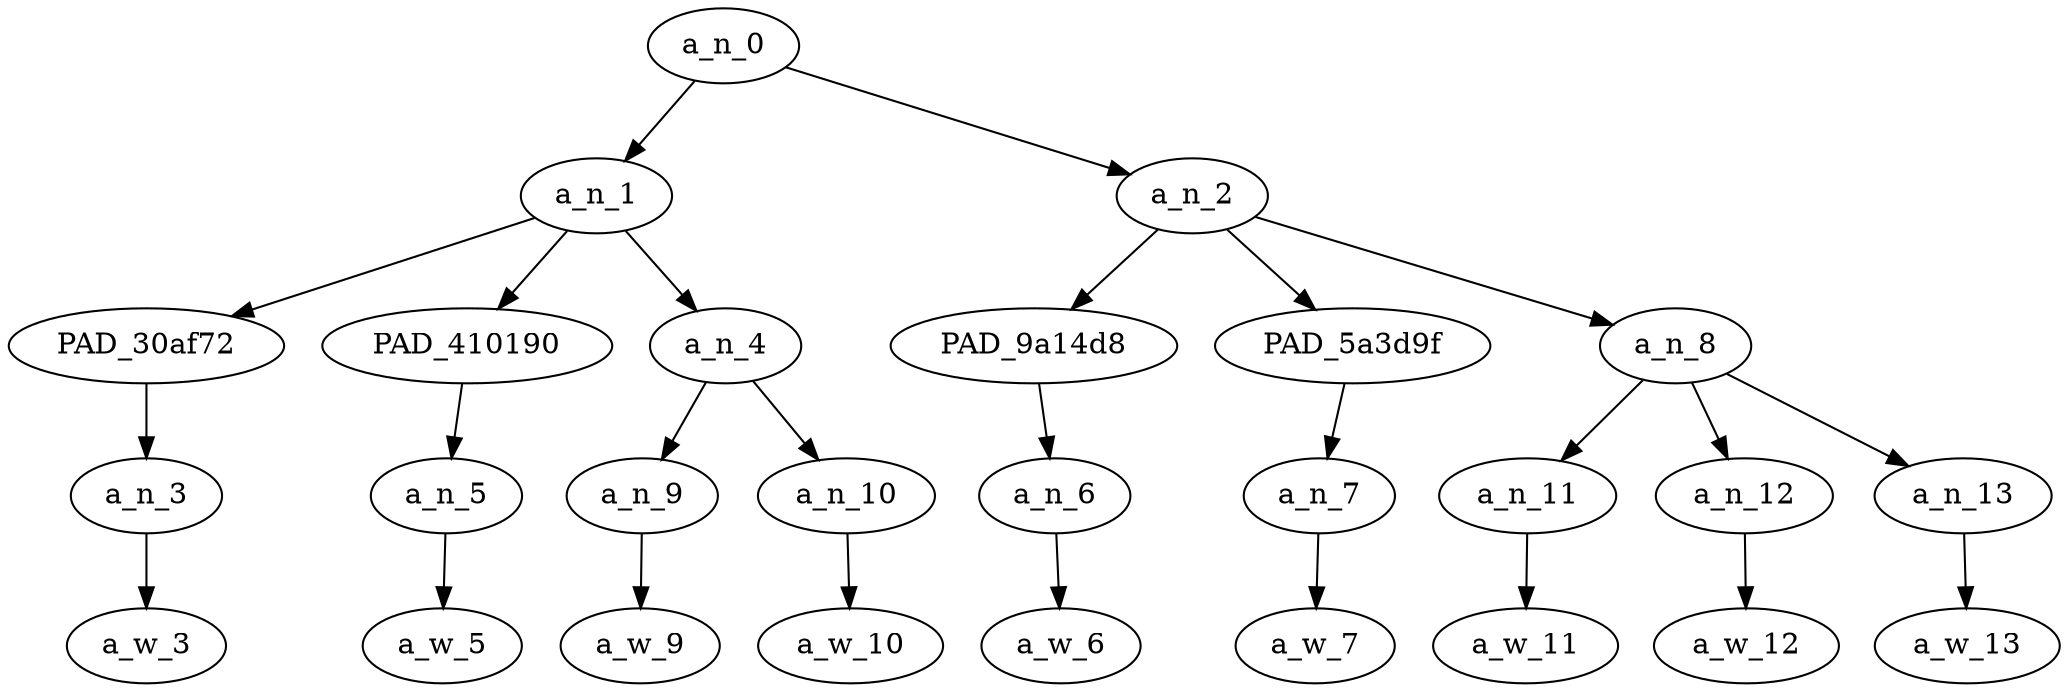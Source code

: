 strict digraph "" {
	a_n_0	[div_dir=1,
		index=0,
		level=4,
		pos="3.4166666666666665,4!",
		text_span="[0, 1, 2, 3, 4, 5, 6, 7, 8]",
		value=1.00000000];
	a_n_1	[div_dir=1,
		index=0,
		level=3,
		pos="1.5,3!",
		text_span="[0, 1, 2, 3]",
		value=0.59165104];
	a_n_0 -> a_n_1;
	a_n_2	[div_dir=1,
		index=1,
		level=3,
		pos="5.333333333333333,3!",
		text_span="[4, 5, 6, 7, 8]",
		value=0.40649787];
	a_n_0 -> a_n_2;
	PAD_30af72	[div_dir=1,
		index=0,
		level=2,
		pos="0.0,2!",
		text_span="[0]",
		value=0.06357330];
	a_n_1 -> PAD_30af72;
	PAD_410190	[div_dir=1,
		index=2,
		level=2,
		pos="3.0,2!",
		text_span="[3]",
		value=0.11822296];
	a_n_1 -> PAD_410190;
	a_n_4	[div_dir=1,
		index=1,
		level=2,
		pos="1.5,2!",
		text_span="[1, 2]",
		value=0.40740914];
	a_n_1 -> a_n_4;
	a_n_3	[div_dir=1,
		index=0,
		level=1,
		pos="0.0,1!",
		text_span="[0]",
		value=0.06357330];
	PAD_30af72 -> a_n_3;
	a_w_3	[div_dir=0,
		index=0,
		level=0,
		pos="0,0!",
		text_span="[0]",
		value=filthy];
	a_n_3 -> a_w_3;
	a_n_5	[div_dir=1,
		index=3,
		level=1,
		pos="3.0,1!",
		text_span="[3]",
		value=0.11822296];
	PAD_410190 -> a_n_5;
	a_w_5	[div_dir=0,
		index=3,
		level=0,
		pos="3,0!",
		text_span="[3]",
		value=drudge];
	a_n_5 -> a_w_5;
	a_n_9	[div_dir=1,
		index=1,
		level=1,
		pos="1.0,1!",
		text_span="[1]",
		value=0.32897007];
	a_n_4 -> a_n_9;
	a_n_10	[div_dir=-1,
		index=2,
		level=1,
		pos="2.0,1!",
		text_span="[2]",
		value=0.07574371];
	a_n_4 -> a_n_10;
	a_w_9	[div_dir=0,
		index=1,
		level=0,
		pos="1,0!",
		text_span="[1]",
		value=kike];
	a_n_9 -> a_w_9;
	a_w_10	[div_dir=0,
		index=2,
		level=0,
		pos="2,0!",
		text_span="[2]",
		value=matt];
	a_n_10 -> a_w_10;
	PAD_9a14d8	[div_dir=1,
		index=3,
		level=2,
		pos="4.0,2!",
		text_span="[4]",
		value=0.06873440];
	a_n_2 -> PAD_9a14d8;
	PAD_5a3d9f	[div_dir=-1,
		index=4,
		level=2,
		pos="5.0,2!",
		text_span="[5]",
		value=0.04316593];
	a_n_2 -> PAD_5a3d9f;
	a_n_8	[div_dir=1,
		index=5,
		level=2,
		pos="7.0,2!",
		text_span="[6, 7, 8]",
		value=0.29435546];
	a_n_2 -> a_n_8;
	a_n_6	[div_dir=1,
		index=4,
		level=1,
		pos="4.0,1!",
		text_span="[4]",
		value=0.06873440];
	PAD_9a14d8 -> a_n_6;
	a_w_6	[div_dir=0,
		index=4,
		level=0,
		pos="4,0!",
		text_span="[4]",
		value=throws];
	a_n_6 -> a_w_6;
	a_n_7	[div_dir=-1,
		index=5,
		level=1,
		pos="5.0,1!",
		text_span="[5]",
		value=0.04316593];
	PAD_5a3d9f -> a_n_7;
	a_w_7	[div_dir=0,
		index=5,
		level=0,
		pos="5,0!",
		text_span="[5]",
		value=in];
	a_n_7 -> a_w_7;
	a_n_11	[div_dir=-1,
		index=6,
		level=1,
		pos="6.0,1!",
		text_span="[6]",
		value=0.04548024];
	a_n_8 -> a_n_11;
	a_n_12	[div_dir=1,
		index=7,
		level=1,
		pos="7.0,1!",
		text_span="[7]",
		value=0.05530816];
	a_n_8 -> a_n_12;
	a_n_13	[div_dir=1,
		index=8,
		level=1,
		pos="8.0,1!",
		text_span="[8]",
		value=0.19325235];
	a_n_8 -> a_n_13;
	a_w_11	[div_dir=0,
		index=6,
		level=0,
		pos="6,0!",
		text_span="[6]",
		value=his];
	a_n_11 -> a_w_11;
	a_w_12	[div_dir=0,
		index=7,
		level=0,
		pos="7,0!",
		text_span="[7]",
		value=two];
	a_n_12 -> a_w_12;
	a_w_13	[div_dir=0,
		index=8,
		level=0,
		pos="8,0!",
		text_span="[8]",
		value=sheckels];
	a_n_13 -> a_w_13;
}
